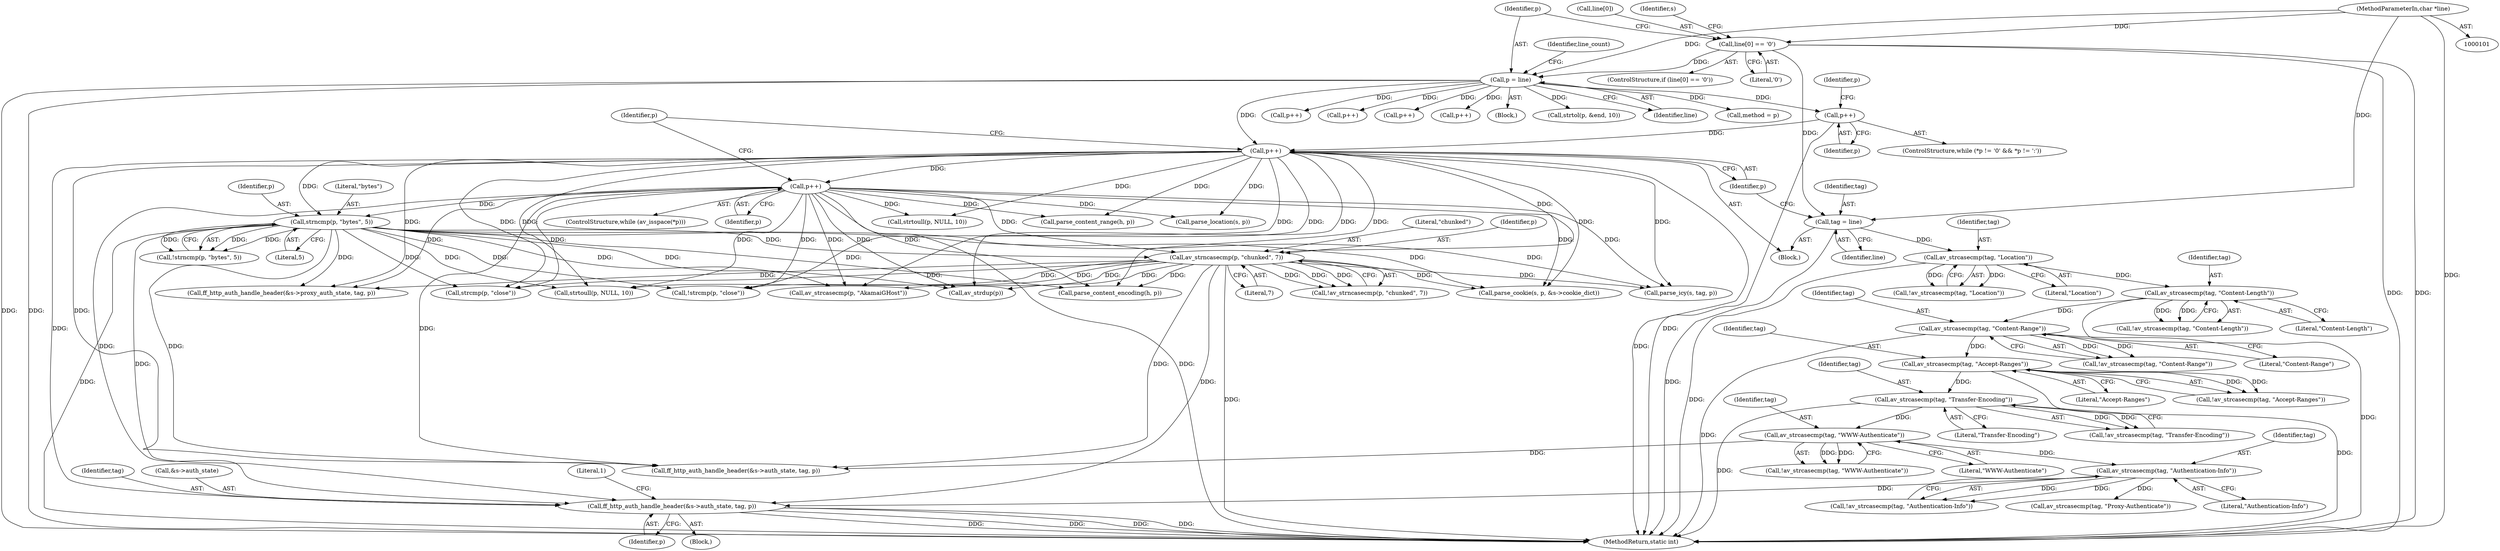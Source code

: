 digraph "0_FFmpeg_2a05c8f813de6f2278827734bf8102291e7484aa_7@pointer" {
"1000525" [label="(Call,ff_http_auth_handle_header(&s->auth_state, tag, p))"];
"1000521" [label="(Call,av_strcasecmp(tag, \"Authentication-Info\"))"];
"1000507" [label="(Call,av_strcasecmp(tag, \"WWW-Authenticate\"))"];
"1000485" [label="(Call,av_strcasecmp(tag, \"Transfer-Encoding\"))"];
"1000460" [label="(Call,av_strcasecmp(tag, \"Accept-Ranges\"))"];
"1000449" [label="(Call,av_strcasecmp(tag, \"Content-Range\"))"];
"1000429" [label="(Call,av_strcasecmp(tag, \"Content-Length\"))"];
"1000407" [label="(Call,av_strcasecmp(tag, \"Location\"))"];
"1000394" [label="(Call,tag = line)"];
"1000132" [label="(Call,line[0] == '\0')"];
"1000103" [label="(MethodParameterIn,char *line)"];
"1000397" [label="(Call,p++)"];
"1000381" [label="(Call,p++)"];
"1000145" [label="(Call,p = line)"];
"1000403" [label="(Call,p++)"];
"1000489" [label="(Call,av_strncasecmp(p, \"chunked\", 7))"];
"1000465" [label="(Call,strncmp(p, \"bytes\", 5))"];
"1000396" [label="(Identifier,line)"];
"1000465" [label="(Call,strncmp(p, \"bytes\", 5))"];
"1000484" [label="(Call,!av_strcasecmp(tag, \"Transfer-Encoding\"))"];
"1000381" [label="(Call,p++)"];
"1000404" [label="(Identifier,p)"];
"1000449" [label="(Call,av_strcasecmp(tag, \"Content-Range\"))"];
"1000409" [label="(Literal,\"Location\")"];
"1000468" [label="(Literal,5)"];
"1000140" [label="(Identifier,s)"];
"1000103" [label="(MethodParameterIn,char *line)"];
"1000462" [label="(Literal,\"Accept-Ranges\")"];
"1000572" [label="(Call,av_strcasecmp(p, \"AkamaiGHost\"))"];
"1000150" [label="(Identifier,line_count)"];
"1000370" [label="(Block,)"];
"1000658" [label="(Call,parse_icy(s, tag, p))"];
"1000169" [label="(Call,p++)"];
"1000106" [label="(Block,)"];
"1000394" [label="(Call,tag = line)"];
"1000145" [label="(Call,p = line)"];
"1000486" [label="(Identifier,tag)"];
"1000488" [label="(Call,!av_strncasecmp(p, \"chunked\", 7))"];
"1000684" [label="(MethodReturn,static int)"];
"1000344" [label="(Call,strtol(p, &end, 10))"];
"1000555" [label="(Call,strcmp(p, \"close\"))"];
"1000408" [label="(Identifier,tag)"];
"1000375" [label="(Identifier,p)"];
"1000520" [label="(Call,!av_strcasecmp(tag, \"Authentication-Info\"))"];
"1000491" [label="(Literal,\"chunked\")"];
"1000147" [label="(Identifier,line)"];
"1000415" [label="(Call,parse_location(s, p))"];
"1000442" [label="(Call,strtoull(p, NULL, 10))"];
"1000683" [label="(Literal,1)"];
"1000431" [label="(Literal,\"Content-Length\")"];
"1000450" [label="(Identifier,tag)"];
"1000489" [label="(Call,av_strncasecmp(p, \"chunked\", 7))"];
"1000132" [label="(Call,line[0] == '\0')"];
"1000158" [label="(Call,method = p)"];
"1000430" [label="(Identifier,tag)"];
"1000460" [label="(Call,av_strcasecmp(tag, \"Accept-Ranges\"))"];
"1000507" [label="(Call,av_strcasecmp(tag, \"WWW-Authenticate\"))"];
"1000459" [label="(Call,!av_strcasecmp(tag, \"Accept-Ranges\"))"];
"1000554" [label="(Call,!strcmp(p, \"close\"))"];
"1000539" [label="(Call,ff_http_auth_handle_header(&s->proxy_auth_state, tag, p))"];
"1000173" [label="(Call,p++)"];
"1000466" [label="(Identifier,p)"];
"1000395" [label="(Identifier,tag)"];
"1000619" [label="(Call,parse_cookie(s, p, &s->cookie_dict))"];
"1000464" [label="(Call,!strncmp(p, \"bytes\", 5))"];
"1000397" [label="(Call,p++)"];
"1000522" [label="(Identifier,tag)"];
"1000511" [label="(Call,ff_http_auth_handle_header(&s->auth_state, tag, p))"];
"1000382" [label="(Identifier,p)"];
"1000530" [label="(Identifier,tag)"];
"1000407" [label="(Call,av_strcasecmp(tag, \"Location\"))"];
"1000371" [label="(ControlStructure,while (*p != '\0' && *p != ':'))"];
"1000492" [label="(Literal,7)"];
"1000642" [label="(Call,strtoull(p, NULL, 10))"];
"1000509" [label="(Literal,\"WWW-Authenticate\")"];
"1000403" [label="(Call,p++)"];
"1000487" [label="(Literal,\"Transfer-Encoding\")"];
"1000146" [label="(Identifier,p)"];
"1000506" [label="(Call,!av_strcasecmp(tag, \"WWW-Authenticate\"))"];
"1000451" [label="(Literal,\"Content-Range\")"];
"1000338" [label="(Call,p++)"];
"1000490" [label="(Identifier,p)"];
"1000428" [label="(Call,!av_strcasecmp(tag, \"Content-Length\"))"];
"1000399" [label="(ControlStructure,while (av_isspace(*p)))"];
"1000531" [label="(Identifier,p)"];
"1000609" [label="(Call,av_strdup(p))"];
"1000526" [label="(Call,&s->auth_state)"];
"1000136" [label="(Literal,'\0')"];
"1000332" [label="(Call,p++)"];
"1000508" [label="(Identifier,tag)"];
"1000467" [label="(Literal,\"bytes\")"];
"1000525" [label="(Call,ff_http_auth_handle_header(&s->auth_state, tag, p))"];
"1000406" [label="(Call,!av_strcasecmp(tag, \"Location\"))"];
"1000131" [label="(ControlStructure,if (line[0] == '\0'))"];
"1000133" [label="(Call,line[0])"];
"1000485" [label="(Call,av_strcasecmp(tag, \"Transfer-Encoding\"))"];
"1000523" [label="(Literal,\"Authentication-Info\")"];
"1000429" [label="(Call,av_strcasecmp(tag, \"Content-Length\"))"];
"1000448" [label="(Call,!av_strcasecmp(tag, \"Content-Range\"))"];
"1000398" [label="(Identifier,p)"];
"1000524" [label="(Block,)"];
"1000461" [label="(Identifier,tag)"];
"1000521" [label="(Call,av_strcasecmp(tag, \"Authentication-Info\"))"];
"1000535" [label="(Call,av_strcasecmp(tag, \"Proxy-Authenticate\"))"];
"1000453" [label="(Call,parse_content_range(h, p))"];
"1000676" [label="(Call,parse_content_encoding(h, p))"];
"1000402" [label="(Identifier,p)"];
"1000525" -> "1000524"  [label="AST: "];
"1000525" -> "1000531"  [label="CFG: "];
"1000526" -> "1000525"  [label="AST: "];
"1000530" -> "1000525"  [label="AST: "];
"1000531" -> "1000525"  [label="AST: "];
"1000683" -> "1000525"  [label="CFG: "];
"1000525" -> "1000684"  [label="DDG: "];
"1000525" -> "1000684"  [label="DDG: "];
"1000525" -> "1000684"  [label="DDG: "];
"1000525" -> "1000684"  [label="DDG: "];
"1000521" -> "1000525"  [label="DDG: "];
"1000397" -> "1000525"  [label="DDG: "];
"1000403" -> "1000525"  [label="DDG: "];
"1000489" -> "1000525"  [label="DDG: "];
"1000465" -> "1000525"  [label="DDG: "];
"1000521" -> "1000520"  [label="AST: "];
"1000521" -> "1000523"  [label="CFG: "];
"1000522" -> "1000521"  [label="AST: "];
"1000523" -> "1000521"  [label="AST: "];
"1000520" -> "1000521"  [label="CFG: "];
"1000521" -> "1000520"  [label="DDG: "];
"1000521" -> "1000520"  [label="DDG: "];
"1000507" -> "1000521"  [label="DDG: "];
"1000521" -> "1000535"  [label="DDG: "];
"1000507" -> "1000506"  [label="AST: "];
"1000507" -> "1000509"  [label="CFG: "];
"1000508" -> "1000507"  [label="AST: "];
"1000509" -> "1000507"  [label="AST: "];
"1000506" -> "1000507"  [label="CFG: "];
"1000507" -> "1000506"  [label="DDG: "];
"1000507" -> "1000506"  [label="DDG: "];
"1000485" -> "1000507"  [label="DDG: "];
"1000507" -> "1000511"  [label="DDG: "];
"1000485" -> "1000484"  [label="AST: "];
"1000485" -> "1000487"  [label="CFG: "];
"1000486" -> "1000485"  [label="AST: "];
"1000487" -> "1000485"  [label="AST: "];
"1000484" -> "1000485"  [label="CFG: "];
"1000485" -> "1000684"  [label="DDG: "];
"1000485" -> "1000484"  [label="DDG: "];
"1000485" -> "1000484"  [label="DDG: "];
"1000460" -> "1000485"  [label="DDG: "];
"1000460" -> "1000459"  [label="AST: "];
"1000460" -> "1000462"  [label="CFG: "];
"1000461" -> "1000460"  [label="AST: "];
"1000462" -> "1000460"  [label="AST: "];
"1000459" -> "1000460"  [label="CFG: "];
"1000460" -> "1000684"  [label="DDG: "];
"1000460" -> "1000459"  [label="DDG: "];
"1000460" -> "1000459"  [label="DDG: "];
"1000449" -> "1000460"  [label="DDG: "];
"1000449" -> "1000448"  [label="AST: "];
"1000449" -> "1000451"  [label="CFG: "];
"1000450" -> "1000449"  [label="AST: "];
"1000451" -> "1000449"  [label="AST: "];
"1000448" -> "1000449"  [label="CFG: "];
"1000449" -> "1000684"  [label="DDG: "];
"1000449" -> "1000448"  [label="DDG: "];
"1000449" -> "1000448"  [label="DDG: "];
"1000429" -> "1000449"  [label="DDG: "];
"1000429" -> "1000428"  [label="AST: "];
"1000429" -> "1000431"  [label="CFG: "];
"1000430" -> "1000429"  [label="AST: "];
"1000431" -> "1000429"  [label="AST: "];
"1000428" -> "1000429"  [label="CFG: "];
"1000429" -> "1000684"  [label="DDG: "];
"1000429" -> "1000428"  [label="DDG: "];
"1000429" -> "1000428"  [label="DDG: "];
"1000407" -> "1000429"  [label="DDG: "];
"1000407" -> "1000406"  [label="AST: "];
"1000407" -> "1000409"  [label="CFG: "];
"1000408" -> "1000407"  [label="AST: "];
"1000409" -> "1000407"  [label="AST: "];
"1000406" -> "1000407"  [label="CFG: "];
"1000407" -> "1000684"  [label="DDG: "];
"1000407" -> "1000406"  [label="DDG: "];
"1000407" -> "1000406"  [label="DDG: "];
"1000394" -> "1000407"  [label="DDG: "];
"1000394" -> "1000370"  [label="AST: "];
"1000394" -> "1000396"  [label="CFG: "];
"1000395" -> "1000394"  [label="AST: "];
"1000396" -> "1000394"  [label="AST: "];
"1000398" -> "1000394"  [label="CFG: "];
"1000394" -> "1000684"  [label="DDG: "];
"1000132" -> "1000394"  [label="DDG: "];
"1000103" -> "1000394"  [label="DDG: "];
"1000132" -> "1000131"  [label="AST: "];
"1000132" -> "1000136"  [label="CFG: "];
"1000133" -> "1000132"  [label="AST: "];
"1000136" -> "1000132"  [label="AST: "];
"1000140" -> "1000132"  [label="CFG: "];
"1000146" -> "1000132"  [label="CFG: "];
"1000132" -> "1000684"  [label="DDG: "];
"1000132" -> "1000684"  [label="DDG: "];
"1000103" -> "1000132"  [label="DDG: "];
"1000132" -> "1000145"  [label="DDG: "];
"1000103" -> "1000101"  [label="AST: "];
"1000103" -> "1000684"  [label="DDG: "];
"1000103" -> "1000145"  [label="DDG: "];
"1000397" -> "1000370"  [label="AST: "];
"1000397" -> "1000398"  [label="CFG: "];
"1000398" -> "1000397"  [label="AST: "];
"1000402" -> "1000397"  [label="CFG: "];
"1000397" -> "1000684"  [label="DDG: "];
"1000381" -> "1000397"  [label="DDG: "];
"1000145" -> "1000397"  [label="DDG: "];
"1000397" -> "1000403"  [label="DDG: "];
"1000397" -> "1000415"  [label="DDG: "];
"1000397" -> "1000442"  [label="DDG: "];
"1000397" -> "1000453"  [label="DDG: "];
"1000397" -> "1000465"  [label="DDG: "];
"1000397" -> "1000489"  [label="DDG: "];
"1000397" -> "1000511"  [label="DDG: "];
"1000397" -> "1000539"  [label="DDG: "];
"1000397" -> "1000554"  [label="DDG: "];
"1000397" -> "1000555"  [label="DDG: "];
"1000397" -> "1000572"  [label="DDG: "];
"1000397" -> "1000609"  [label="DDG: "];
"1000397" -> "1000619"  [label="DDG: "];
"1000397" -> "1000642"  [label="DDG: "];
"1000397" -> "1000658"  [label="DDG: "];
"1000397" -> "1000676"  [label="DDG: "];
"1000381" -> "1000371"  [label="AST: "];
"1000381" -> "1000382"  [label="CFG: "];
"1000382" -> "1000381"  [label="AST: "];
"1000375" -> "1000381"  [label="CFG: "];
"1000381" -> "1000684"  [label="DDG: "];
"1000145" -> "1000381"  [label="DDG: "];
"1000145" -> "1000106"  [label="AST: "];
"1000145" -> "1000147"  [label="CFG: "];
"1000146" -> "1000145"  [label="AST: "];
"1000147" -> "1000145"  [label="AST: "];
"1000150" -> "1000145"  [label="CFG: "];
"1000145" -> "1000684"  [label="DDG: "];
"1000145" -> "1000684"  [label="DDG: "];
"1000145" -> "1000158"  [label="DDG: "];
"1000145" -> "1000169"  [label="DDG: "];
"1000145" -> "1000173"  [label="DDG: "];
"1000145" -> "1000332"  [label="DDG: "];
"1000145" -> "1000338"  [label="DDG: "];
"1000145" -> "1000344"  [label="DDG: "];
"1000403" -> "1000399"  [label="AST: "];
"1000403" -> "1000404"  [label="CFG: "];
"1000404" -> "1000403"  [label="AST: "];
"1000402" -> "1000403"  [label="CFG: "];
"1000403" -> "1000684"  [label="DDG: "];
"1000403" -> "1000415"  [label="DDG: "];
"1000403" -> "1000442"  [label="DDG: "];
"1000403" -> "1000453"  [label="DDG: "];
"1000403" -> "1000465"  [label="DDG: "];
"1000403" -> "1000489"  [label="DDG: "];
"1000403" -> "1000511"  [label="DDG: "];
"1000403" -> "1000539"  [label="DDG: "];
"1000403" -> "1000554"  [label="DDG: "];
"1000403" -> "1000555"  [label="DDG: "];
"1000403" -> "1000572"  [label="DDG: "];
"1000403" -> "1000609"  [label="DDG: "];
"1000403" -> "1000619"  [label="DDG: "];
"1000403" -> "1000642"  [label="DDG: "];
"1000403" -> "1000658"  [label="DDG: "];
"1000403" -> "1000676"  [label="DDG: "];
"1000489" -> "1000488"  [label="AST: "];
"1000489" -> "1000492"  [label="CFG: "];
"1000490" -> "1000489"  [label="AST: "];
"1000491" -> "1000489"  [label="AST: "];
"1000492" -> "1000489"  [label="AST: "];
"1000488" -> "1000489"  [label="CFG: "];
"1000489" -> "1000684"  [label="DDG: "];
"1000489" -> "1000488"  [label="DDG: "];
"1000489" -> "1000488"  [label="DDG: "];
"1000489" -> "1000488"  [label="DDG: "];
"1000465" -> "1000489"  [label="DDG: "];
"1000489" -> "1000511"  [label="DDG: "];
"1000489" -> "1000539"  [label="DDG: "];
"1000489" -> "1000554"  [label="DDG: "];
"1000489" -> "1000555"  [label="DDG: "];
"1000489" -> "1000572"  [label="DDG: "];
"1000489" -> "1000609"  [label="DDG: "];
"1000489" -> "1000619"  [label="DDG: "];
"1000489" -> "1000642"  [label="DDG: "];
"1000489" -> "1000658"  [label="DDG: "];
"1000489" -> "1000676"  [label="DDG: "];
"1000465" -> "1000464"  [label="AST: "];
"1000465" -> "1000468"  [label="CFG: "];
"1000466" -> "1000465"  [label="AST: "];
"1000467" -> "1000465"  [label="AST: "];
"1000468" -> "1000465"  [label="AST: "];
"1000464" -> "1000465"  [label="CFG: "];
"1000465" -> "1000684"  [label="DDG: "];
"1000465" -> "1000464"  [label="DDG: "];
"1000465" -> "1000464"  [label="DDG: "];
"1000465" -> "1000464"  [label="DDG: "];
"1000465" -> "1000511"  [label="DDG: "];
"1000465" -> "1000539"  [label="DDG: "];
"1000465" -> "1000554"  [label="DDG: "];
"1000465" -> "1000555"  [label="DDG: "];
"1000465" -> "1000572"  [label="DDG: "];
"1000465" -> "1000609"  [label="DDG: "];
"1000465" -> "1000619"  [label="DDG: "];
"1000465" -> "1000642"  [label="DDG: "];
"1000465" -> "1000658"  [label="DDG: "];
"1000465" -> "1000676"  [label="DDG: "];
}
